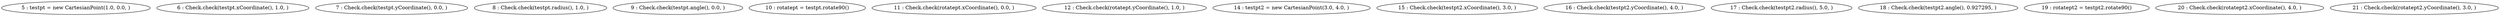 digraph G {
"5 : testpt = new CartesianPoint(1.0, 0.0, )"
"6 : Check.check(testpt.xCoordinate(), 1.0, )"
"7 : Check.check(testpt.yCoordinate(), 0.0, )"
"8 : Check.check(testpt.radius(), 1.0, )"
"9 : Check.check(testpt.angle(), 0.0, )"
"10 : rotatept = testpt.rotate90()"
"11 : Check.check(rotatept.xCoordinate(), 0.0, )"
"12 : Check.check(rotatept.yCoordinate(), 1.0, )"
"14 : testpt2 = new CartesianPoint(3.0, 4.0, )"
"15 : Check.check(testpt2.xCoordinate(), 3.0, )"
"16 : Check.check(testpt2.yCoordinate(), 4.0, )"
"17 : Check.check(testpt2.radius(), 5.0, )"
"18 : Check.check(testpt2.angle(), 0.927295, )"
"19 : rotatept2 = testpt2.rotate90()"
"20 : Check.check(rotatept2.xCoordinate(), 4.0, )"
"21 : Check.check(rotatept2.yCoordinate(), 3.0, )"
}